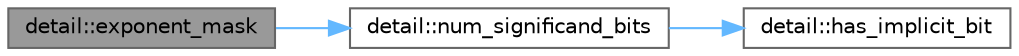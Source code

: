 digraph "detail::exponent_mask"
{
 // LATEX_PDF_SIZE
  bgcolor="transparent";
  edge [fontname=Helvetica,fontsize=10,labelfontname=Helvetica,labelfontsize=10];
  node [fontname=Helvetica,fontsize=10,shape=box,height=0.2,width=0.4];
  rankdir="LR";
  Node1 [id="Node000001",label="detail::exponent_mask",height=0.2,width=0.4,color="gray40", fillcolor="grey60", style="filled", fontcolor="black",tooltip=" "];
  Node1 -> Node2 [id="edge3_Node000001_Node000002",color="steelblue1",style="solid",tooltip=" "];
  Node2 [id="Node000002",label="detail::num_significand_bits",height=0.2,width=0.4,color="grey40", fillcolor="white", style="filled",URL="$namespacedetail.html#a92427cb4f879a333bb9224b880eefad5",tooltip=" "];
  Node2 -> Node3 [id="edge4_Node000002_Node000003",color="steelblue1",style="solid",tooltip=" "];
  Node3 [id="Node000003",label="detail::has_implicit_bit",height=0.2,width=0.4,color="grey40", fillcolor="white", style="filled",URL="$namespacedetail.html#a28b756a6f4171cebf1fac8d92176f2b7",tooltip=" "];
}
